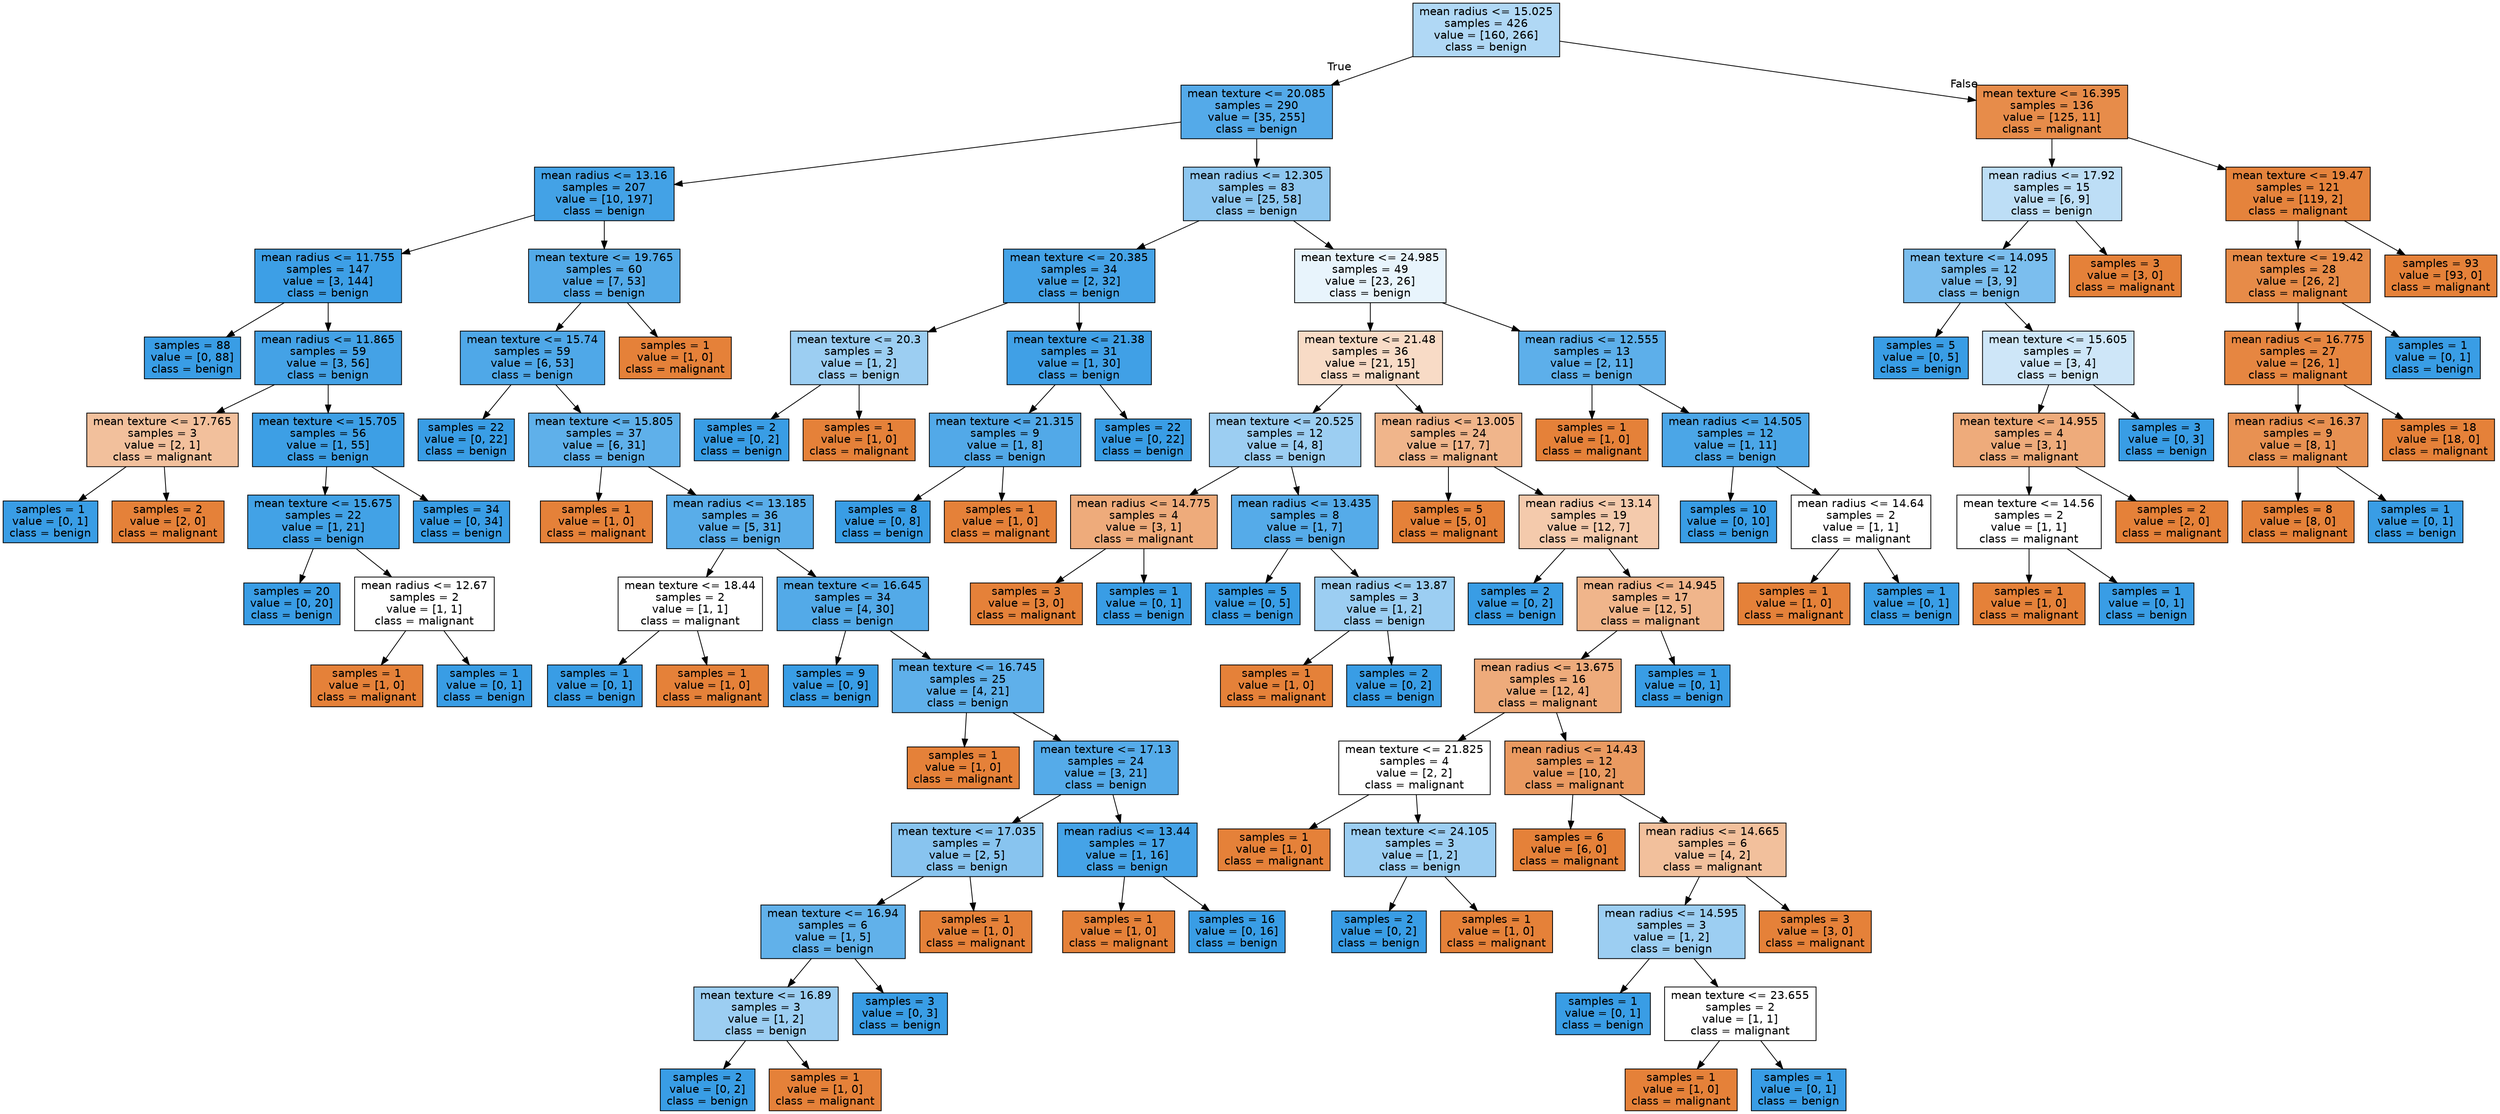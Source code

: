 digraph Tree {
node [shape=box, style="filled", color="black", fontname="helvetica"] ;
edge [fontname="helvetica"] ;
0 [label="mean radius <= 15.025\nsamples = 426\nvalue = [160, 266]\nclass = benign", fillcolor="#b0d8f5"] ;
1 [label="mean texture <= 20.085\nsamples = 290\nvalue = [35, 255]\nclass = benign", fillcolor="#54aae9"] ;
0 -> 1 [labeldistance=2.5, labelangle=45, headlabel="True"] ;
2 [label="mean radius <= 13.16\nsamples = 207\nvalue = [10, 197]\nclass = benign", fillcolor="#43a2e6"] ;
1 -> 2 ;
3 [label="mean radius <= 11.755\nsamples = 147\nvalue = [3, 144]\nclass = benign", fillcolor="#3d9fe6"] ;
2 -> 3 ;
4 [label="samples = 88\nvalue = [0, 88]\nclass = benign", fillcolor="#399de5"] ;
3 -> 4 ;
5 [label="mean radius <= 11.865\nsamples = 59\nvalue = [3, 56]\nclass = benign", fillcolor="#44a2e6"] ;
3 -> 5 ;
6 [label="mean texture <= 17.765\nsamples = 3\nvalue = [2, 1]\nclass = malignant", fillcolor="#f2c09c"] ;
5 -> 6 ;
7 [label="samples = 1\nvalue = [0, 1]\nclass = benign", fillcolor="#399de5"] ;
6 -> 7 ;
8 [label="samples = 2\nvalue = [2, 0]\nclass = malignant", fillcolor="#e58139"] ;
6 -> 8 ;
9 [label="mean texture <= 15.705\nsamples = 56\nvalue = [1, 55]\nclass = benign", fillcolor="#3d9fe5"] ;
5 -> 9 ;
10 [label="mean texture <= 15.675\nsamples = 22\nvalue = [1, 21]\nclass = benign", fillcolor="#42a2e6"] ;
9 -> 10 ;
11 [label="samples = 20\nvalue = [0, 20]\nclass = benign", fillcolor="#399de5"] ;
10 -> 11 ;
12 [label="mean radius <= 12.67\nsamples = 2\nvalue = [1, 1]\nclass = malignant", fillcolor="#ffffff"] ;
10 -> 12 ;
13 [label="samples = 1\nvalue = [1, 0]\nclass = malignant", fillcolor="#e58139"] ;
12 -> 13 ;
14 [label="samples = 1\nvalue = [0, 1]\nclass = benign", fillcolor="#399de5"] ;
12 -> 14 ;
15 [label="samples = 34\nvalue = [0, 34]\nclass = benign", fillcolor="#399de5"] ;
9 -> 15 ;
16 [label="mean texture <= 19.765\nsamples = 60\nvalue = [7, 53]\nclass = benign", fillcolor="#53aae8"] ;
2 -> 16 ;
17 [label="mean texture <= 15.74\nsamples = 59\nvalue = [6, 53]\nclass = benign", fillcolor="#4fa8e8"] ;
16 -> 17 ;
18 [label="samples = 22\nvalue = [0, 22]\nclass = benign", fillcolor="#399de5"] ;
17 -> 18 ;
19 [label="mean texture <= 15.805\nsamples = 37\nvalue = [6, 31]\nclass = benign", fillcolor="#5fb0ea"] ;
17 -> 19 ;
20 [label="samples = 1\nvalue = [1, 0]\nclass = malignant", fillcolor="#e58139"] ;
19 -> 20 ;
21 [label="mean radius <= 13.185\nsamples = 36\nvalue = [5, 31]\nclass = benign", fillcolor="#59ade9"] ;
19 -> 21 ;
22 [label="mean texture <= 18.44\nsamples = 2\nvalue = [1, 1]\nclass = malignant", fillcolor="#ffffff"] ;
21 -> 22 ;
23 [label="samples = 1\nvalue = [0, 1]\nclass = benign", fillcolor="#399de5"] ;
22 -> 23 ;
24 [label="samples = 1\nvalue = [1, 0]\nclass = malignant", fillcolor="#e58139"] ;
22 -> 24 ;
25 [label="mean texture <= 16.645\nsamples = 34\nvalue = [4, 30]\nclass = benign", fillcolor="#53aae8"] ;
21 -> 25 ;
26 [label="samples = 9\nvalue = [0, 9]\nclass = benign", fillcolor="#399de5"] ;
25 -> 26 ;
27 [label="mean texture <= 16.745\nsamples = 25\nvalue = [4, 21]\nclass = benign", fillcolor="#5fb0ea"] ;
25 -> 27 ;
28 [label="samples = 1\nvalue = [1, 0]\nclass = malignant", fillcolor="#e58139"] ;
27 -> 28 ;
29 [label="mean texture <= 17.13\nsamples = 24\nvalue = [3, 21]\nclass = benign", fillcolor="#55abe9"] ;
27 -> 29 ;
30 [label="mean texture <= 17.035\nsamples = 7\nvalue = [2, 5]\nclass = benign", fillcolor="#88c4ef"] ;
29 -> 30 ;
31 [label="mean texture <= 16.94\nsamples = 6\nvalue = [1, 5]\nclass = benign", fillcolor="#61b1ea"] ;
30 -> 31 ;
32 [label="mean texture <= 16.89\nsamples = 3\nvalue = [1, 2]\nclass = benign", fillcolor="#9ccef2"] ;
31 -> 32 ;
33 [label="samples = 2\nvalue = [0, 2]\nclass = benign", fillcolor="#399de5"] ;
32 -> 33 ;
34 [label="samples = 1\nvalue = [1, 0]\nclass = malignant", fillcolor="#e58139"] ;
32 -> 34 ;
35 [label="samples = 3\nvalue = [0, 3]\nclass = benign", fillcolor="#399de5"] ;
31 -> 35 ;
36 [label="samples = 1\nvalue = [1, 0]\nclass = malignant", fillcolor="#e58139"] ;
30 -> 36 ;
37 [label="mean radius <= 13.44\nsamples = 17\nvalue = [1, 16]\nclass = benign", fillcolor="#45a3e7"] ;
29 -> 37 ;
38 [label="samples = 1\nvalue = [1, 0]\nclass = malignant", fillcolor="#e58139"] ;
37 -> 38 ;
39 [label="samples = 16\nvalue = [0, 16]\nclass = benign", fillcolor="#399de5"] ;
37 -> 39 ;
40 [label="samples = 1\nvalue = [1, 0]\nclass = malignant", fillcolor="#e58139"] ;
16 -> 40 ;
41 [label="mean radius <= 12.305\nsamples = 83\nvalue = [25, 58]\nclass = benign", fillcolor="#8ec7f0"] ;
1 -> 41 ;
42 [label="mean texture <= 20.385\nsamples = 34\nvalue = [2, 32]\nclass = benign", fillcolor="#45a3e7"] ;
41 -> 42 ;
43 [label="mean texture <= 20.3\nsamples = 3\nvalue = [1, 2]\nclass = benign", fillcolor="#9ccef2"] ;
42 -> 43 ;
44 [label="samples = 2\nvalue = [0, 2]\nclass = benign", fillcolor="#399de5"] ;
43 -> 44 ;
45 [label="samples = 1\nvalue = [1, 0]\nclass = malignant", fillcolor="#e58139"] ;
43 -> 45 ;
46 [label="mean texture <= 21.38\nsamples = 31\nvalue = [1, 30]\nclass = benign", fillcolor="#40a0e6"] ;
42 -> 46 ;
47 [label="mean texture <= 21.315\nsamples = 9\nvalue = [1, 8]\nclass = benign", fillcolor="#52a9e8"] ;
46 -> 47 ;
48 [label="samples = 8\nvalue = [0, 8]\nclass = benign", fillcolor="#399de5"] ;
47 -> 48 ;
49 [label="samples = 1\nvalue = [1, 0]\nclass = malignant", fillcolor="#e58139"] ;
47 -> 49 ;
50 [label="samples = 22\nvalue = [0, 22]\nclass = benign", fillcolor="#399de5"] ;
46 -> 50 ;
51 [label="mean texture <= 24.985\nsamples = 49\nvalue = [23, 26]\nclass = benign", fillcolor="#e8f4fc"] ;
41 -> 51 ;
52 [label="mean texture <= 21.48\nsamples = 36\nvalue = [21, 15]\nclass = malignant", fillcolor="#f8dbc6"] ;
51 -> 52 ;
53 [label="mean texture <= 20.525\nsamples = 12\nvalue = [4, 8]\nclass = benign", fillcolor="#9ccef2"] ;
52 -> 53 ;
54 [label="mean radius <= 14.775\nsamples = 4\nvalue = [3, 1]\nclass = malignant", fillcolor="#eeab7b"] ;
53 -> 54 ;
55 [label="samples = 3\nvalue = [3, 0]\nclass = malignant", fillcolor="#e58139"] ;
54 -> 55 ;
56 [label="samples = 1\nvalue = [0, 1]\nclass = benign", fillcolor="#399de5"] ;
54 -> 56 ;
57 [label="mean radius <= 13.435\nsamples = 8\nvalue = [1, 7]\nclass = benign", fillcolor="#55abe9"] ;
53 -> 57 ;
58 [label="samples = 5\nvalue = [0, 5]\nclass = benign", fillcolor="#399de5"] ;
57 -> 58 ;
59 [label="mean radius <= 13.87\nsamples = 3\nvalue = [1, 2]\nclass = benign", fillcolor="#9ccef2"] ;
57 -> 59 ;
60 [label="samples = 1\nvalue = [1, 0]\nclass = malignant", fillcolor="#e58139"] ;
59 -> 60 ;
61 [label="samples = 2\nvalue = [0, 2]\nclass = benign", fillcolor="#399de5"] ;
59 -> 61 ;
62 [label="mean radius <= 13.005\nsamples = 24\nvalue = [17, 7]\nclass = malignant", fillcolor="#f0b58b"] ;
52 -> 62 ;
63 [label="samples = 5\nvalue = [5, 0]\nclass = malignant", fillcolor="#e58139"] ;
62 -> 63 ;
64 [label="mean radius <= 13.14\nsamples = 19\nvalue = [12, 7]\nclass = malignant", fillcolor="#f4caac"] ;
62 -> 64 ;
65 [label="samples = 2\nvalue = [0, 2]\nclass = benign", fillcolor="#399de5"] ;
64 -> 65 ;
66 [label="mean radius <= 14.945\nsamples = 17\nvalue = [12, 5]\nclass = malignant", fillcolor="#f0b58b"] ;
64 -> 66 ;
67 [label="mean radius <= 13.675\nsamples = 16\nvalue = [12, 4]\nclass = malignant", fillcolor="#eeab7b"] ;
66 -> 67 ;
68 [label="mean texture <= 21.825\nsamples = 4\nvalue = [2, 2]\nclass = malignant", fillcolor="#ffffff"] ;
67 -> 68 ;
69 [label="samples = 1\nvalue = [1, 0]\nclass = malignant", fillcolor="#e58139"] ;
68 -> 69 ;
70 [label="mean texture <= 24.105\nsamples = 3\nvalue = [1, 2]\nclass = benign", fillcolor="#9ccef2"] ;
68 -> 70 ;
71 [label="samples = 2\nvalue = [0, 2]\nclass = benign", fillcolor="#399de5"] ;
70 -> 71 ;
72 [label="samples = 1\nvalue = [1, 0]\nclass = malignant", fillcolor="#e58139"] ;
70 -> 72 ;
73 [label="mean radius <= 14.43\nsamples = 12\nvalue = [10, 2]\nclass = malignant", fillcolor="#ea9a61"] ;
67 -> 73 ;
74 [label="samples = 6\nvalue = [6, 0]\nclass = malignant", fillcolor="#e58139"] ;
73 -> 74 ;
75 [label="mean radius <= 14.665\nsamples = 6\nvalue = [4, 2]\nclass = malignant", fillcolor="#f2c09c"] ;
73 -> 75 ;
76 [label="mean radius <= 14.595\nsamples = 3\nvalue = [1, 2]\nclass = benign", fillcolor="#9ccef2"] ;
75 -> 76 ;
77 [label="samples = 1\nvalue = [0, 1]\nclass = benign", fillcolor="#399de5"] ;
76 -> 77 ;
78 [label="mean texture <= 23.655\nsamples = 2\nvalue = [1, 1]\nclass = malignant", fillcolor="#ffffff"] ;
76 -> 78 ;
79 [label="samples = 1\nvalue = [1, 0]\nclass = malignant", fillcolor="#e58139"] ;
78 -> 79 ;
80 [label="samples = 1\nvalue = [0, 1]\nclass = benign", fillcolor="#399de5"] ;
78 -> 80 ;
81 [label="samples = 3\nvalue = [3, 0]\nclass = malignant", fillcolor="#e58139"] ;
75 -> 81 ;
82 [label="samples = 1\nvalue = [0, 1]\nclass = benign", fillcolor="#399de5"] ;
66 -> 82 ;
83 [label="mean radius <= 12.555\nsamples = 13\nvalue = [2, 11]\nclass = benign", fillcolor="#5dafea"] ;
51 -> 83 ;
84 [label="samples = 1\nvalue = [1, 0]\nclass = malignant", fillcolor="#e58139"] ;
83 -> 84 ;
85 [label="mean radius <= 14.505\nsamples = 12\nvalue = [1, 11]\nclass = benign", fillcolor="#4ba6e7"] ;
83 -> 85 ;
86 [label="samples = 10\nvalue = [0, 10]\nclass = benign", fillcolor="#399de5"] ;
85 -> 86 ;
87 [label="mean radius <= 14.64\nsamples = 2\nvalue = [1, 1]\nclass = malignant", fillcolor="#ffffff"] ;
85 -> 87 ;
88 [label="samples = 1\nvalue = [1, 0]\nclass = malignant", fillcolor="#e58139"] ;
87 -> 88 ;
89 [label="samples = 1\nvalue = [0, 1]\nclass = benign", fillcolor="#399de5"] ;
87 -> 89 ;
90 [label="mean texture <= 16.395\nsamples = 136\nvalue = [125, 11]\nclass = malignant", fillcolor="#e78c4a"] ;
0 -> 90 [labeldistance=2.5, labelangle=-45, headlabel="False"] ;
91 [label="mean radius <= 17.92\nsamples = 15\nvalue = [6, 9]\nclass = benign", fillcolor="#bddef6"] ;
90 -> 91 ;
92 [label="mean texture <= 14.095\nsamples = 12\nvalue = [3, 9]\nclass = benign", fillcolor="#7bbeee"] ;
91 -> 92 ;
93 [label="samples = 5\nvalue = [0, 5]\nclass = benign", fillcolor="#399de5"] ;
92 -> 93 ;
94 [label="mean texture <= 15.605\nsamples = 7\nvalue = [3, 4]\nclass = benign", fillcolor="#cee6f8"] ;
92 -> 94 ;
95 [label="mean texture <= 14.955\nsamples = 4\nvalue = [3, 1]\nclass = malignant", fillcolor="#eeab7b"] ;
94 -> 95 ;
96 [label="mean texture <= 14.56\nsamples = 2\nvalue = [1, 1]\nclass = malignant", fillcolor="#ffffff"] ;
95 -> 96 ;
97 [label="samples = 1\nvalue = [1, 0]\nclass = malignant", fillcolor="#e58139"] ;
96 -> 97 ;
98 [label="samples = 1\nvalue = [0, 1]\nclass = benign", fillcolor="#399de5"] ;
96 -> 98 ;
99 [label="samples = 2\nvalue = [2, 0]\nclass = malignant", fillcolor="#e58139"] ;
95 -> 99 ;
100 [label="samples = 3\nvalue = [0, 3]\nclass = benign", fillcolor="#399de5"] ;
94 -> 100 ;
101 [label="samples = 3\nvalue = [3, 0]\nclass = malignant", fillcolor="#e58139"] ;
91 -> 101 ;
102 [label="mean texture <= 19.47\nsamples = 121\nvalue = [119, 2]\nclass = malignant", fillcolor="#e5833c"] ;
90 -> 102 ;
103 [label="mean texture <= 19.42\nsamples = 28\nvalue = [26, 2]\nclass = malignant", fillcolor="#e78b48"] ;
102 -> 103 ;
104 [label="mean radius <= 16.775\nsamples = 27\nvalue = [26, 1]\nclass = malignant", fillcolor="#e68641"] ;
103 -> 104 ;
105 [label="mean radius <= 16.37\nsamples = 9\nvalue = [8, 1]\nclass = malignant", fillcolor="#e89152"] ;
104 -> 105 ;
106 [label="samples = 8\nvalue = [8, 0]\nclass = malignant", fillcolor="#e58139"] ;
105 -> 106 ;
107 [label="samples = 1\nvalue = [0, 1]\nclass = benign", fillcolor="#399de5"] ;
105 -> 107 ;
108 [label="samples = 18\nvalue = [18, 0]\nclass = malignant", fillcolor="#e58139"] ;
104 -> 108 ;
109 [label="samples = 1\nvalue = [0, 1]\nclass = benign", fillcolor="#399de5"] ;
103 -> 109 ;
110 [label="samples = 93\nvalue = [93, 0]\nclass = malignant", fillcolor="#e58139"] ;
102 -> 110 ;
}